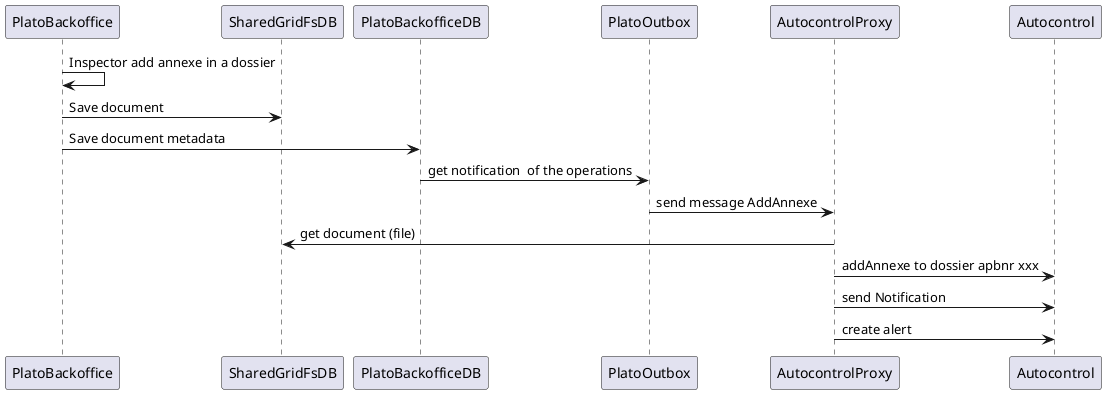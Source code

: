 @startuml

PlatoBackoffice -> PlatoBackoffice: Inspector add annexe in a dossier

PlatoBackoffice -> SharedGridFsDB: Save document
PlatoBackoffice -> PlatoBackofficeDB: Save document metadata

PlatoOutbox <- PlatoBackofficeDB: get notification  of the operations
PlatoOutbox -> AutocontrolProxy: send message AddAnnexe

AutocontrolProxy -> SharedGridFsDB: get document (file)

AutocontrolProxy -> Autocontrol: addAnnexe to dossier apbnr xxx
AutocontrolProxy -> Autocontrol: send Notification
AutocontrolProxy -> Autocontrol: create alert

@enduml